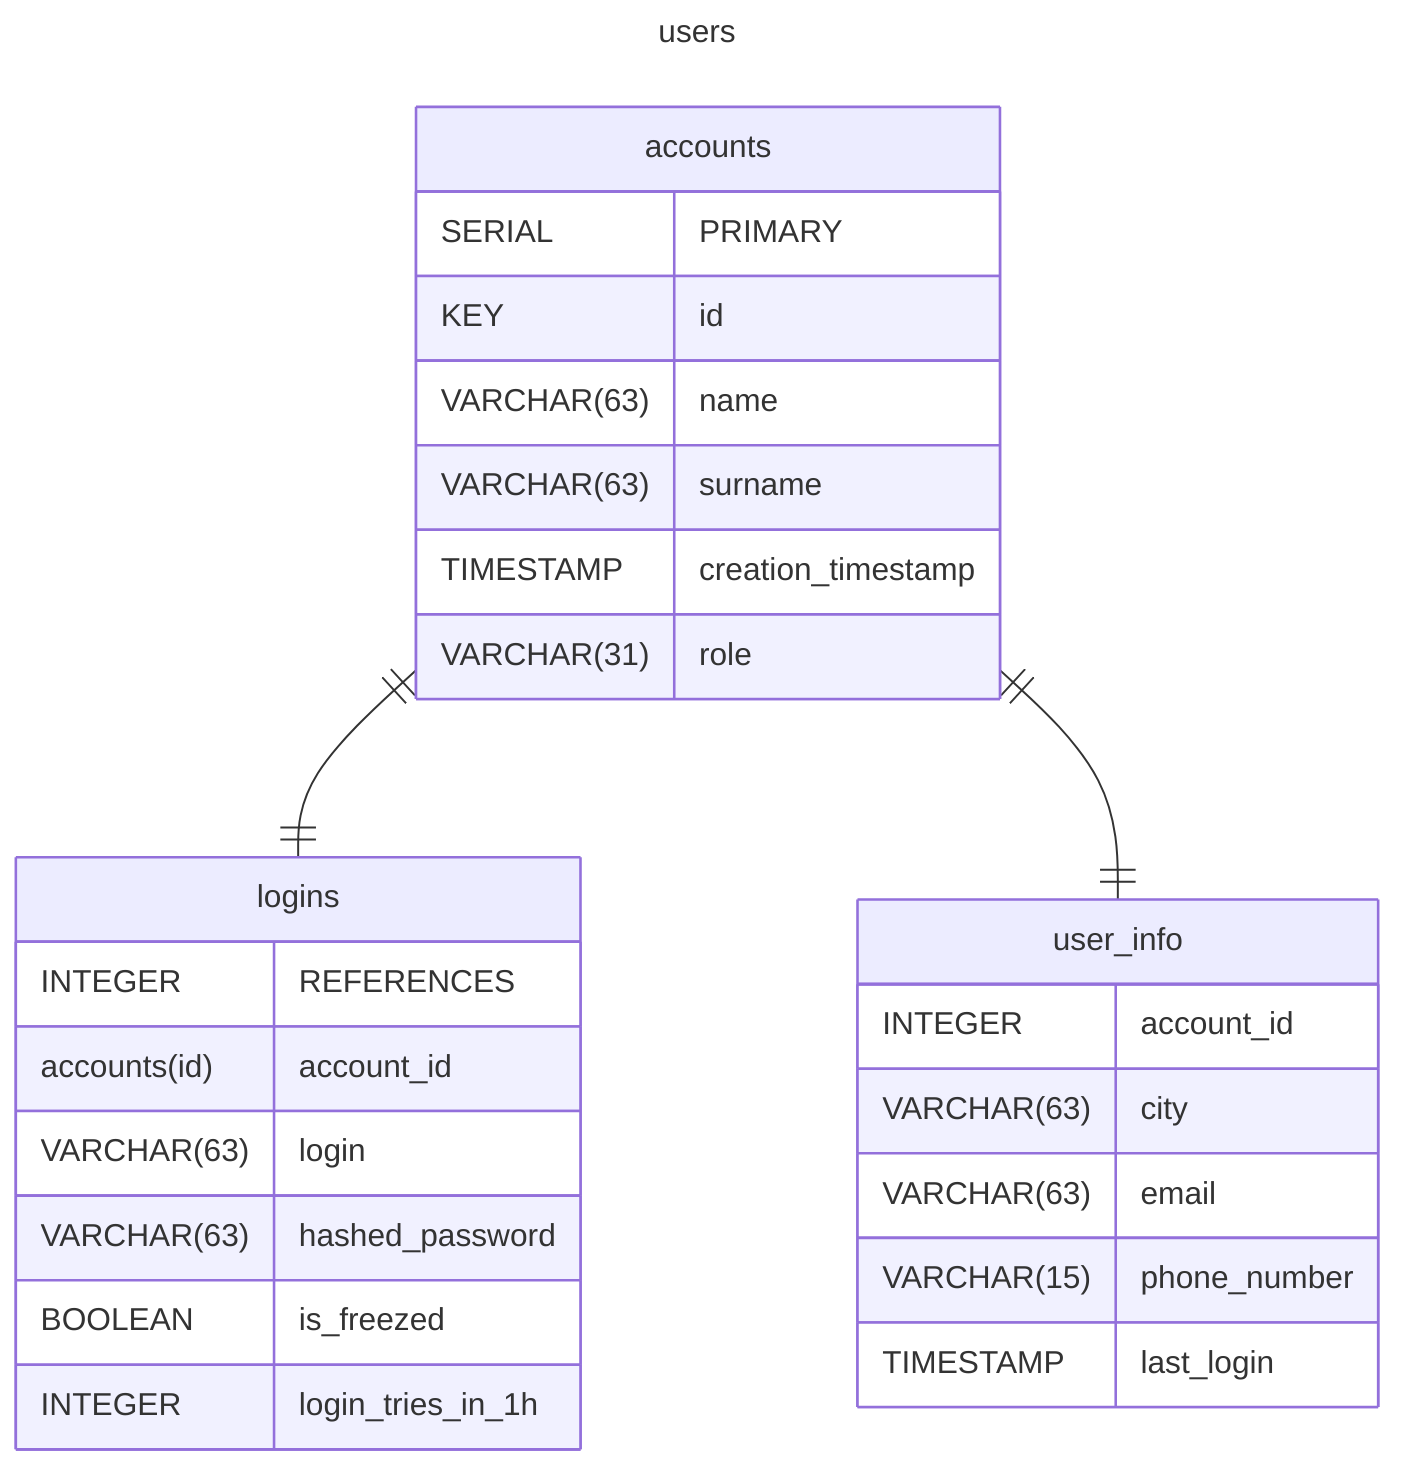 ---
title: users
---
erDiagram
    accounts {
        SERIAL PRIMARY KEY id
        VARCHAR(63) name
        VARCHAR(63) surname
        TIMESTAMP creation_timestamp
        VARCHAR(31) role
    }
    logins {
        INTEGER REFERENCES accounts(id) account_id
        VARCHAR(63) login
        VARCHAR(63) hashed_password
        BOOLEAN is_freezed
        INTEGER login_tries_in_1h
    }
    user_info {
        INTEGER account_id
        VARCHAR(63) city
        VARCHAR(63) email
        VARCHAR(15) phone_number
        TIMESTAMP last_login
    }

    accounts ||--|| logins : ""
    accounts ||--|| user_info : ""